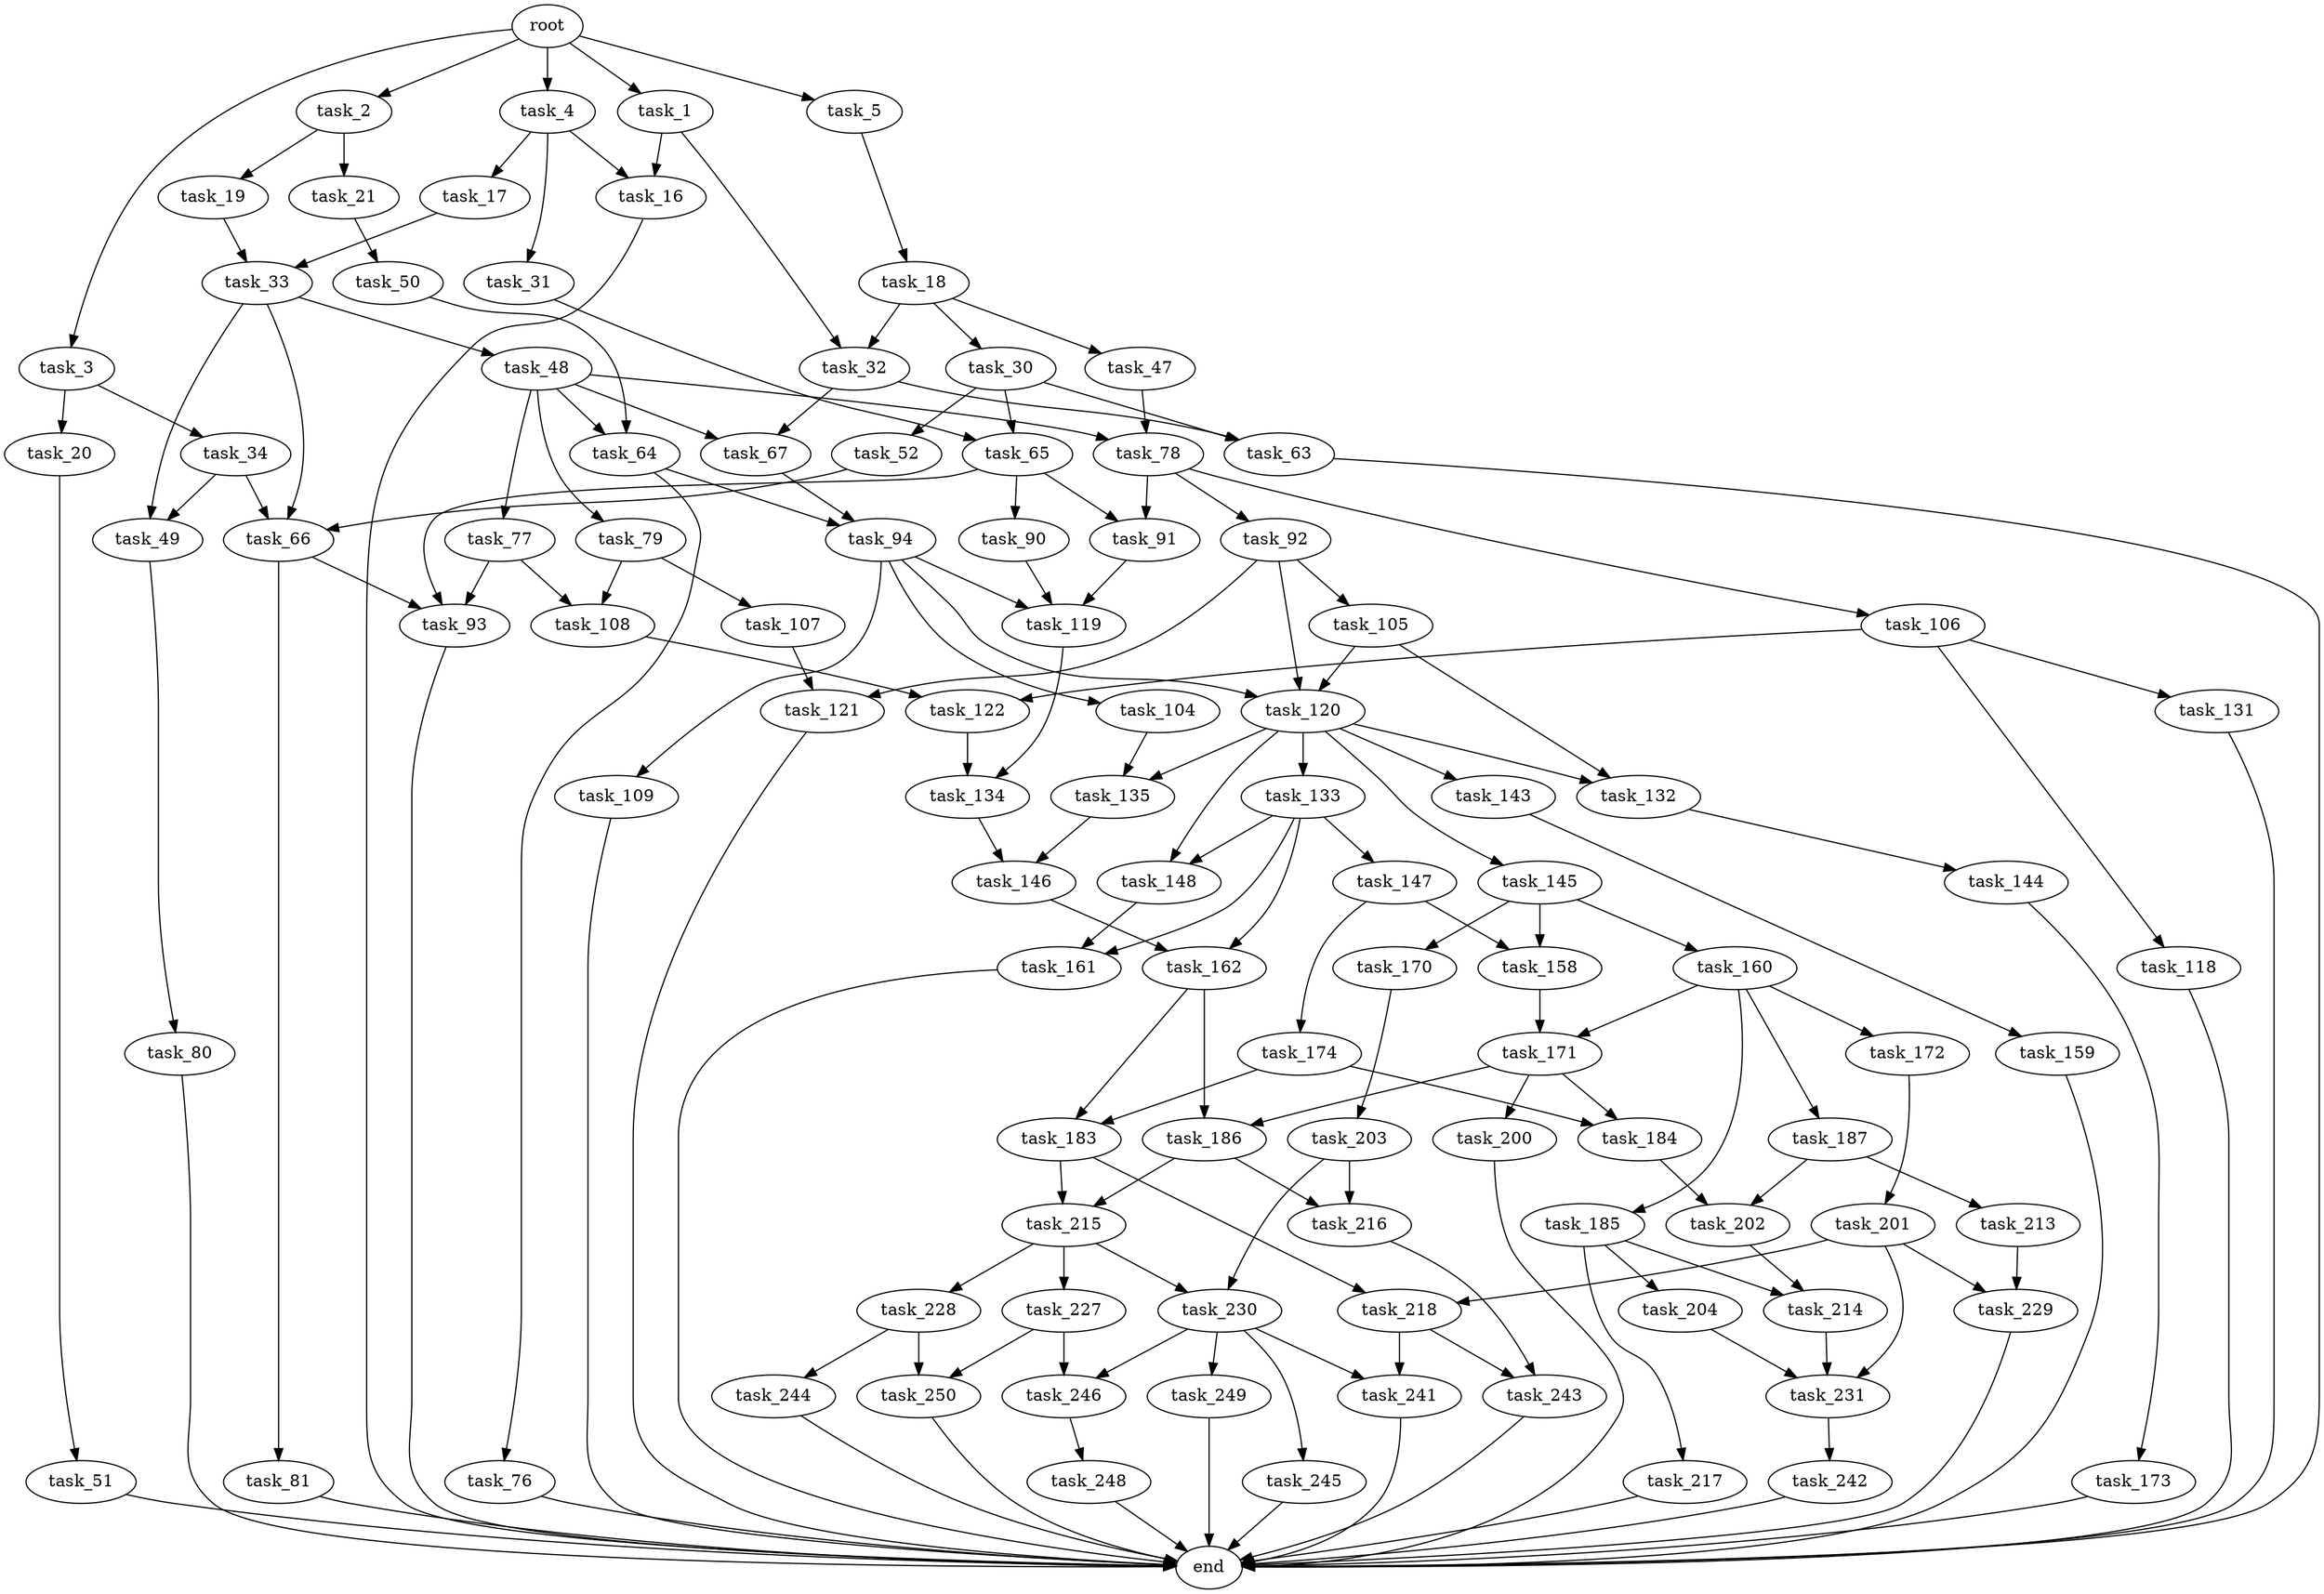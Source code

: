 digraph G {
  root [size="0.000000"];
  task_1 [size="9681357505.000000"];
  task_2 [size="351536145505.000000"];
  task_3 [size="549755813888.000000"];
  task_4 [size="80786770190.000000"];
  task_5 [size="5610675252.000000"];
  task_16 [size="33470635673.000000"];
  task_17 [size="21359908524.000000"];
  task_18 [size="79274813625.000000"];
  task_19 [size="576780485147.000000"];
  task_20 [size="830719366.000000"];
  task_21 [size="368293445632.000000"];
  task_30 [size="246607447196.000000"];
  task_31 [size="3131125575.000000"];
  task_32 [size="41346712513.000000"];
  task_33 [size="20706731046.000000"];
  task_34 [size="28991029248.000000"];
  task_47 [size="1073741824000.000000"];
  task_48 [size="9782019743.000000"];
  task_49 [size="8589934592.000000"];
  task_50 [size="134217728000.000000"];
  task_51 [size="28991029248.000000"];
  task_52 [size="7903672581.000000"];
  task_63 [size="10215902958.000000"];
  task_64 [size="1084658847.000000"];
  task_65 [size="8589934592.000000"];
  task_66 [size="609818807005.000000"];
  task_67 [size="446831467779.000000"];
  task_76 [size="93137679052.000000"];
  task_77 [size="63701298101.000000"];
  task_78 [size="27683969678.000000"];
  task_79 [size="4056184965.000000"];
  task_80 [size="156767890648.000000"];
  task_81 [size="10091381440.000000"];
  task_90 [size="19303115686.000000"];
  task_91 [size="928257963.000000"];
  task_92 [size="1073741824000.000000"];
  task_93 [size="169382825475.000000"];
  task_94 [size="68719476736.000000"];
  task_104 [size="164928090302.000000"];
  task_105 [size="158278814328.000000"];
  task_106 [size="5131431588.000000"];
  task_107 [size="20443667459.000000"];
  task_108 [size="782757789696.000000"];
  task_109 [size="8763698098.000000"];
  task_118 [size="8589934592.000000"];
  task_119 [size="298598353730.000000"];
  task_120 [size="16660792392.000000"];
  task_121 [size="10530377889.000000"];
  task_122 [size="8589934592.000000"];
  task_131 [size="231928233984.000000"];
  task_132 [size="18820415477.000000"];
  task_133 [size="23879863771.000000"];
  task_134 [size="231928233984.000000"];
  task_135 [size="141945634258.000000"];
  task_143 [size="4203256863.000000"];
  task_144 [size="722489373257.000000"];
  task_145 [size="134217728000.000000"];
  task_146 [size="8865324409.000000"];
  task_147 [size="256665374055.000000"];
  task_148 [size="39987922946.000000"];
  task_158 [size="97132431000.000000"];
  task_159 [size="21993986191.000000"];
  task_160 [size="8383420336.000000"];
  task_161 [size="70806102725.000000"];
  task_162 [size="11344381071.000000"];
  task_170 [size="68719476736.000000"];
  task_171 [size="231928233984.000000"];
  task_172 [size="615425765782.000000"];
  task_173 [size="8589934592.000000"];
  task_174 [size="9822312886.000000"];
  task_183 [size="19383919475.000000"];
  task_184 [size="1073741824000.000000"];
  task_185 [size="782757789696.000000"];
  task_186 [size="17494318814.000000"];
  task_187 [size="5969309933.000000"];
  task_200 [size="585050566319.000000"];
  task_201 [size="368293445632.000000"];
  task_202 [size="7334566734.000000"];
  task_203 [size="41864587734.000000"];
  task_204 [size="46495497090.000000"];
  task_213 [size="549755813888.000000"];
  task_214 [size="231928233984.000000"];
  task_215 [size="5270062291.000000"];
  task_216 [size="782757789696.000000"];
  task_217 [size="231928233984.000000"];
  task_218 [size="549755813888.000000"];
  task_227 [size="1267421791.000000"];
  task_228 [size="22584098894.000000"];
  task_229 [size="1817381748.000000"];
  task_230 [size="2391690420.000000"];
  task_231 [size="566477307834.000000"];
  task_241 [size="7142408976.000000"];
  task_242 [size="621908735401.000000"];
  task_243 [size="6067297629.000000"];
  task_244 [size="231928233984.000000"];
  task_245 [size="14574598488.000000"];
  task_246 [size="8589934592.000000"];
  task_248 [size="549755813888.000000"];
  task_249 [size="878589677512.000000"];
  task_250 [size="29419448814.000000"];
  end [size="0.000000"];

  root -> task_1 [size="1.000000"];
  root -> task_2 [size="1.000000"];
  root -> task_3 [size="1.000000"];
  root -> task_4 [size="1.000000"];
  root -> task_5 [size="1.000000"];
  task_1 -> task_16 [size="411041792.000000"];
  task_1 -> task_32 [size="411041792.000000"];
  task_2 -> task_19 [size="536870912.000000"];
  task_2 -> task_21 [size="536870912.000000"];
  task_3 -> task_20 [size="536870912.000000"];
  task_3 -> task_34 [size="536870912.000000"];
  task_4 -> task_16 [size="75497472.000000"];
  task_4 -> task_17 [size="75497472.000000"];
  task_4 -> task_31 [size="75497472.000000"];
  task_5 -> task_18 [size="536870912.000000"];
  task_16 -> end [size="1.000000"];
  task_17 -> task_33 [size="536870912.000000"];
  task_18 -> task_30 [size="75497472.000000"];
  task_18 -> task_32 [size="75497472.000000"];
  task_18 -> task_47 [size="75497472.000000"];
  task_19 -> task_33 [size="411041792.000000"];
  task_20 -> task_51 [size="33554432.000000"];
  task_21 -> task_50 [size="411041792.000000"];
  task_30 -> task_52 [size="536870912.000000"];
  task_30 -> task_63 [size="536870912.000000"];
  task_30 -> task_65 [size="536870912.000000"];
  task_31 -> task_65 [size="75497472.000000"];
  task_32 -> task_63 [size="838860800.000000"];
  task_32 -> task_67 [size="838860800.000000"];
  task_33 -> task_48 [size="411041792.000000"];
  task_33 -> task_49 [size="411041792.000000"];
  task_33 -> task_66 [size="411041792.000000"];
  task_34 -> task_49 [size="75497472.000000"];
  task_34 -> task_66 [size="75497472.000000"];
  task_47 -> task_78 [size="838860800.000000"];
  task_48 -> task_64 [size="301989888.000000"];
  task_48 -> task_67 [size="301989888.000000"];
  task_48 -> task_77 [size="301989888.000000"];
  task_48 -> task_78 [size="301989888.000000"];
  task_48 -> task_79 [size="301989888.000000"];
  task_49 -> task_80 [size="33554432.000000"];
  task_50 -> task_64 [size="209715200.000000"];
  task_51 -> end [size="1.000000"];
  task_52 -> task_66 [size="301989888.000000"];
  task_63 -> end [size="1.000000"];
  task_64 -> task_76 [size="134217728.000000"];
  task_64 -> task_94 [size="134217728.000000"];
  task_65 -> task_90 [size="33554432.000000"];
  task_65 -> task_91 [size="33554432.000000"];
  task_65 -> task_93 [size="33554432.000000"];
  task_66 -> task_81 [size="679477248.000000"];
  task_66 -> task_93 [size="679477248.000000"];
  task_67 -> task_94 [size="301989888.000000"];
  task_76 -> end [size="1.000000"];
  task_77 -> task_93 [size="75497472.000000"];
  task_77 -> task_108 [size="75497472.000000"];
  task_78 -> task_91 [size="75497472.000000"];
  task_78 -> task_92 [size="75497472.000000"];
  task_78 -> task_106 [size="75497472.000000"];
  task_79 -> task_107 [size="75497472.000000"];
  task_79 -> task_108 [size="75497472.000000"];
  task_80 -> end [size="1.000000"];
  task_81 -> end [size="1.000000"];
  task_90 -> task_119 [size="536870912.000000"];
  task_91 -> task_119 [size="33554432.000000"];
  task_92 -> task_105 [size="838860800.000000"];
  task_92 -> task_120 [size="838860800.000000"];
  task_92 -> task_121 [size="838860800.000000"];
  task_93 -> end [size="1.000000"];
  task_94 -> task_104 [size="134217728.000000"];
  task_94 -> task_109 [size="134217728.000000"];
  task_94 -> task_119 [size="134217728.000000"];
  task_94 -> task_120 [size="134217728.000000"];
  task_104 -> task_135 [size="209715200.000000"];
  task_105 -> task_120 [size="134217728.000000"];
  task_105 -> task_132 [size="134217728.000000"];
  task_106 -> task_118 [size="134217728.000000"];
  task_106 -> task_122 [size="134217728.000000"];
  task_106 -> task_131 [size="134217728.000000"];
  task_107 -> task_121 [size="679477248.000000"];
  task_108 -> task_122 [size="679477248.000000"];
  task_109 -> end [size="1.000000"];
  task_118 -> end [size="1.000000"];
  task_119 -> task_134 [size="411041792.000000"];
  task_120 -> task_132 [size="301989888.000000"];
  task_120 -> task_133 [size="301989888.000000"];
  task_120 -> task_135 [size="301989888.000000"];
  task_120 -> task_143 [size="301989888.000000"];
  task_120 -> task_145 [size="301989888.000000"];
  task_120 -> task_148 [size="301989888.000000"];
  task_121 -> end [size="1.000000"];
  task_122 -> task_134 [size="33554432.000000"];
  task_131 -> end [size="1.000000"];
  task_132 -> task_144 [size="301989888.000000"];
  task_133 -> task_147 [size="838860800.000000"];
  task_133 -> task_148 [size="838860800.000000"];
  task_133 -> task_161 [size="838860800.000000"];
  task_133 -> task_162 [size="838860800.000000"];
  task_134 -> task_146 [size="301989888.000000"];
  task_135 -> task_146 [size="134217728.000000"];
  task_143 -> task_159 [size="75497472.000000"];
  task_144 -> task_173 [size="536870912.000000"];
  task_145 -> task_158 [size="209715200.000000"];
  task_145 -> task_160 [size="209715200.000000"];
  task_145 -> task_170 [size="209715200.000000"];
  task_146 -> task_162 [size="301989888.000000"];
  task_147 -> task_158 [size="301989888.000000"];
  task_147 -> task_174 [size="301989888.000000"];
  task_148 -> task_161 [size="33554432.000000"];
  task_158 -> task_171 [size="411041792.000000"];
  task_159 -> end [size="1.000000"];
  task_160 -> task_171 [size="209715200.000000"];
  task_160 -> task_172 [size="209715200.000000"];
  task_160 -> task_185 [size="209715200.000000"];
  task_160 -> task_187 [size="209715200.000000"];
  task_161 -> end [size="1.000000"];
  task_162 -> task_183 [size="838860800.000000"];
  task_162 -> task_186 [size="838860800.000000"];
  task_170 -> task_203 [size="134217728.000000"];
  task_171 -> task_184 [size="301989888.000000"];
  task_171 -> task_186 [size="301989888.000000"];
  task_171 -> task_200 [size="301989888.000000"];
  task_172 -> task_201 [size="536870912.000000"];
  task_173 -> end [size="1.000000"];
  task_174 -> task_183 [size="33554432.000000"];
  task_174 -> task_184 [size="33554432.000000"];
  task_183 -> task_215 [size="411041792.000000"];
  task_183 -> task_218 [size="411041792.000000"];
  task_184 -> task_202 [size="838860800.000000"];
  task_185 -> task_204 [size="679477248.000000"];
  task_185 -> task_214 [size="679477248.000000"];
  task_185 -> task_217 [size="679477248.000000"];
  task_186 -> task_215 [size="301989888.000000"];
  task_186 -> task_216 [size="301989888.000000"];
  task_187 -> task_202 [size="134217728.000000"];
  task_187 -> task_213 [size="134217728.000000"];
  task_200 -> end [size="1.000000"];
  task_201 -> task_218 [size="411041792.000000"];
  task_201 -> task_229 [size="411041792.000000"];
  task_201 -> task_231 [size="411041792.000000"];
  task_202 -> task_214 [size="209715200.000000"];
  task_203 -> task_216 [size="838860800.000000"];
  task_203 -> task_230 [size="838860800.000000"];
  task_204 -> task_231 [size="209715200.000000"];
  task_213 -> task_229 [size="536870912.000000"];
  task_214 -> task_231 [size="301989888.000000"];
  task_215 -> task_227 [size="134217728.000000"];
  task_215 -> task_228 [size="134217728.000000"];
  task_215 -> task_230 [size="134217728.000000"];
  task_216 -> task_243 [size="679477248.000000"];
  task_217 -> end [size="1.000000"];
  task_218 -> task_241 [size="536870912.000000"];
  task_218 -> task_243 [size="536870912.000000"];
  task_227 -> task_246 [size="33554432.000000"];
  task_227 -> task_250 [size="33554432.000000"];
  task_228 -> task_244 [size="679477248.000000"];
  task_228 -> task_250 [size="679477248.000000"];
  task_229 -> end [size="1.000000"];
  task_230 -> task_241 [size="75497472.000000"];
  task_230 -> task_245 [size="75497472.000000"];
  task_230 -> task_246 [size="75497472.000000"];
  task_230 -> task_249 [size="75497472.000000"];
  task_231 -> task_242 [size="536870912.000000"];
  task_241 -> end [size="1.000000"];
  task_242 -> end [size="1.000000"];
  task_243 -> end [size="1.000000"];
  task_244 -> end [size="1.000000"];
  task_245 -> end [size="1.000000"];
  task_246 -> task_248 [size="33554432.000000"];
  task_248 -> end [size="1.000000"];
  task_249 -> end [size="1.000000"];
  task_250 -> end [size="1.000000"];
}
